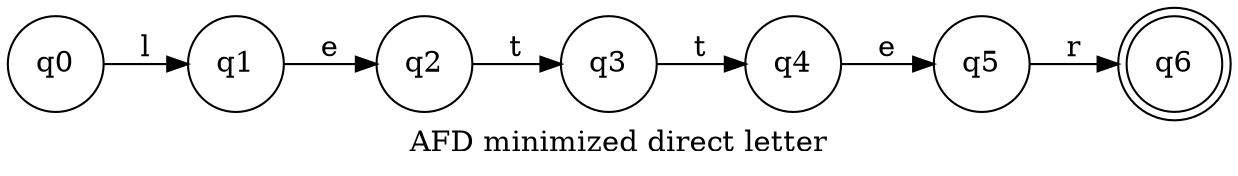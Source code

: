 // AFN
digraph {
	rankdir=LR
	label="AFD minimized direct letter"
	1688050391600 [label=q0 shape=circle]
	1688050393664 [label=q1 shape=circle]
	1688050393952 [label=q2 shape=circle]
	1688050394336 [label=q3 shape=circle]
	1688050394480 [label=q4 shape=circle]
	1688050394624 [label=q5 shape=circle]
	1688050394768 [label=q6 shape=doublecircle]
	1688050394624 -> 1688050394768 [label=r]
	1688050394480 -> 1688050394624 [label=e]
	1688050394336 -> 1688050394480 [label=t]
	1688050393952 -> 1688050394336 [label=t]
	1688050393664 -> 1688050393952 [label=e]
	1688050391600 -> 1688050393664 [label=l]
}
